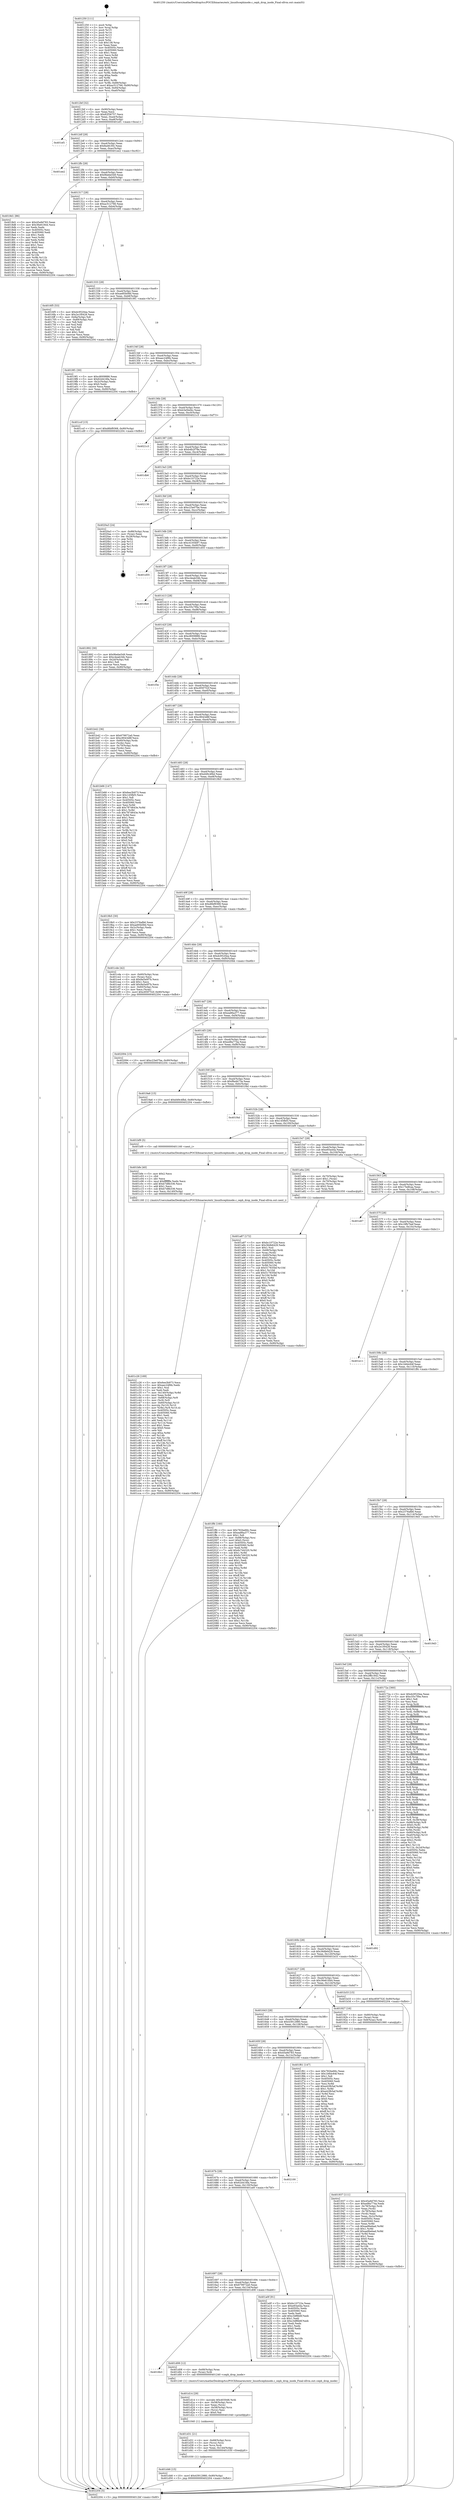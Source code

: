 digraph "0x401250" {
  label = "0x401250 (/mnt/c/Users/mathe/Desktop/tcc/POCII/binaries/extr_linuxfscephinode.c_ceph_drop_inode_Final-ollvm.out::main(0))"
  labelloc = "t"
  node[shape=record]

  Entry [label="",width=0.3,height=0.3,shape=circle,fillcolor=black,style=filled]
  "0x4012bf" [label="{
     0x4012bf [32]\l
     | [instrs]\l
     &nbsp;&nbsp;0x4012bf \<+6\>: mov -0x90(%rbp),%eax\l
     &nbsp;&nbsp;0x4012c5 \<+2\>: mov %eax,%ecx\l
     &nbsp;&nbsp;0x4012c7 \<+6\>: sub $0x82f36757,%ecx\l
     &nbsp;&nbsp;0x4012cd \<+6\>: mov %eax,-0xa4(%rbp)\l
     &nbsp;&nbsp;0x4012d3 \<+6\>: mov %ecx,-0xa8(%rbp)\l
     &nbsp;&nbsp;0x4012d9 \<+6\>: je 0000000000401ef1 \<main+0xca1\>\l
  }"]
  "0x401ef1" [label="{
     0x401ef1\l
  }", style=dashed]
  "0x4012df" [label="{
     0x4012df [28]\l
     | [instrs]\l
     &nbsp;&nbsp;0x4012df \<+5\>: jmp 00000000004012e4 \<main+0x94\>\l
     &nbsp;&nbsp;0x4012e4 \<+6\>: mov -0xa4(%rbp),%eax\l
     &nbsp;&nbsp;0x4012ea \<+5\>: sub $0x8a4fc30c,%eax\l
     &nbsp;&nbsp;0x4012ef \<+6\>: mov %eax,-0xac(%rbp)\l
     &nbsp;&nbsp;0x4012f5 \<+6\>: je 0000000000401ee2 \<main+0xc92\>\l
  }"]
  Exit [label="",width=0.3,height=0.3,shape=circle,fillcolor=black,style=filled,peripheries=2]
  "0x401ee2" [label="{
     0x401ee2\l
  }", style=dashed]
  "0x4012fb" [label="{
     0x4012fb [28]\l
     | [instrs]\l
     &nbsp;&nbsp;0x4012fb \<+5\>: jmp 0000000000401300 \<main+0xb0\>\l
     &nbsp;&nbsp;0x401300 \<+6\>: mov -0xa4(%rbp),%eax\l
     &nbsp;&nbsp;0x401306 \<+5\>: sub $0x9bebe549,%eax\l
     &nbsp;&nbsp;0x40130b \<+6\>: mov %eax,-0xb0(%rbp)\l
     &nbsp;&nbsp;0x401311 \<+6\>: je 00000000004018d1 \<main+0x681\>\l
  }"]
  "0x401d46" [label="{
     0x401d46 [15]\l
     | [instrs]\l
     &nbsp;&nbsp;0x401d46 \<+10\>: movl $0x43912980,-0x90(%rbp)\l
     &nbsp;&nbsp;0x401d50 \<+5\>: jmp 0000000000402204 \<main+0xfb4\>\l
  }"]
  "0x4018d1" [label="{
     0x4018d1 [86]\l
     | [instrs]\l
     &nbsp;&nbsp;0x4018d1 \<+5\>: mov $0x45a9d783,%eax\l
     &nbsp;&nbsp;0x4018d6 \<+5\>: mov $0x36e61844,%ecx\l
     &nbsp;&nbsp;0x4018db \<+2\>: xor %edx,%edx\l
     &nbsp;&nbsp;0x4018dd \<+7\>: mov 0x40505c,%esi\l
     &nbsp;&nbsp;0x4018e4 \<+7\>: mov 0x405060,%edi\l
     &nbsp;&nbsp;0x4018eb \<+3\>: sub $0x1,%edx\l
     &nbsp;&nbsp;0x4018ee \<+3\>: mov %esi,%r8d\l
     &nbsp;&nbsp;0x4018f1 \<+3\>: add %edx,%r8d\l
     &nbsp;&nbsp;0x4018f4 \<+4\>: imul %r8d,%esi\l
     &nbsp;&nbsp;0x4018f8 \<+3\>: and $0x1,%esi\l
     &nbsp;&nbsp;0x4018fb \<+3\>: cmp $0x0,%esi\l
     &nbsp;&nbsp;0x4018fe \<+4\>: sete %r9b\l
     &nbsp;&nbsp;0x401902 \<+3\>: cmp $0xa,%edi\l
     &nbsp;&nbsp;0x401905 \<+4\>: setl %r10b\l
     &nbsp;&nbsp;0x401909 \<+3\>: mov %r9b,%r11b\l
     &nbsp;&nbsp;0x40190c \<+3\>: and %r10b,%r11b\l
     &nbsp;&nbsp;0x40190f \<+3\>: xor %r10b,%r9b\l
     &nbsp;&nbsp;0x401912 \<+3\>: or %r9b,%r11b\l
     &nbsp;&nbsp;0x401915 \<+4\>: test $0x1,%r11b\l
     &nbsp;&nbsp;0x401919 \<+3\>: cmovne %ecx,%eax\l
     &nbsp;&nbsp;0x40191c \<+6\>: mov %eax,-0x90(%rbp)\l
     &nbsp;&nbsp;0x401922 \<+5\>: jmp 0000000000402204 \<main+0xfb4\>\l
  }"]
  "0x401317" [label="{
     0x401317 [28]\l
     | [instrs]\l
     &nbsp;&nbsp;0x401317 \<+5\>: jmp 000000000040131c \<main+0xcc\>\l
     &nbsp;&nbsp;0x40131c \<+6\>: mov -0xa4(%rbp),%eax\l
     &nbsp;&nbsp;0x401322 \<+5\>: sub $0xac512766,%eax\l
     &nbsp;&nbsp;0x401327 \<+6\>: mov %eax,-0xb4(%rbp)\l
     &nbsp;&nbsp;0x40132d \<+6\>: je 00000000004016f5 \<main+0x4a5\>\l
  }"]
  "0x401d31" [label="{
     0x401d31 [21]\l
     | [instrs]\l
     &nbsp;&nbsp;0x401d31 \<+4\>: mov -0x68(%rbp),%rcx\l
     &nbsp;&nbsp;0x401d35 \<+3\>: mov (%rcx),%rcx\l
     &nbsp;&nbsp;0x401d38 \<+3\>: mov %rcx,%rdi\l
     &nbsp;&nbsp;0x401d3b \<+6\>: mov %eax,-0x144(%rbp)\l
     &nbsp;&nbsp;0x401d41 \<+5\>: call 0000000000401030 \<free@plt\>\l
     | [calls]\l
     &nbsp;&nbsp;0x401030 \{1\} (unknown)\l
  }"]
  "0x4016f5" [label="{
     0x4016f5 [53]\l
     | [instrs]\l
     &nbsp;&nbsp;0x4016f5 \<+5\>: mov $0xdc9520ea,%eax\l
     &nbsp;&nbsp;0x4016fa \<+5\>: mov $0x2e1f0428,%ecx\l
     &nbsp;&nbsp;0x4016ff \<+6\>: mov -0x8a(%rbp),%dl\l
     &nbsp;&nbsp;0x401705 \<+7\>: mov -0x89(%rbp),%sil\l
     &nbsp;&nbsp;0x40170c \<+3\>: mov %dl,%dil\l
     &nbsp;&nbsp;0x40170f \<+3\>: and %sil,%dil\l
     &nbsp;&nbsp;0x401712 \<+3\>: xor %sil,%dl\l
     &nbsp;&nbsp;0x401715 \<+3\>: or %dl,%dil\l
     &nbsp;&nbsp;0x401718 \<+4\>: test $0x1,%dil\l
     &nbsp;&nbsp;0x40171c \<+3\>: cmovne %ecx,%eax\l
     &nbsp;&nbsp;0x40171f \<+6\>: mov %eax,-0x90(%rbp)\l
     &nbsp;&nbsp;0x401725 \<+5\>: jmp 0000000000402204 \<main+0xfb4\>\l
  }"]
  "0x401333" [label="{
     0x401333 [28]\l
     | [instrs]\l
     &nbsp;&nbsp;0x401333 \<+5\>: jmp 0000000000401338 \<main+0xe8\>\l
     &nbsp;&nbsp;0x401338 \<+6\>: mov -0xa4(%rbp),%eax\l
     &nbsp;&nbsp;0x40133e \<+5\>: sub $0xae85b08d,%eax\l
     &nbsp;&nbsp;0x401343 \<+6\>: mov %eax,-0xb8(%rbp)\l
     &nbsp;&nbsp;0x401349 \<+6\>: je 00000000004019f1 \<main+0x7a1\>\l
  }"]
  "0x402204" [label="{
     0x402204 [5]\l
     | [instrs]\l
     &nbsp;&nbsp;0x402204 \<+5\>: jmp 00000000004012bf \<main+0x6f\>\l
  }"]
  "0x401250" [label="{
     0x401250 [111]\l
     | [instrs]\l
     &nbsp;&nbsp;0x401250 \<+1\>: push %rbp\l
     &nbsp;&nbsp;0x401251 \<+3\>: mov %rsp,%rbp\l
     &nbsp;&nbsp;0x401254 \<+2\>: push %r15\l
     &nbsp;&nbsp;0x401256 \<+2\>: push %r14\l
     &nbsp;&nbsp;0x401258 \<+2\>: push %r13\l
     &nbsp;&nbsp;0x40125a \<+2\>: push %r12\l
     &nbsp;&nbsp;0x40125c \<+1\>: push %rbx\l
     &nbsp;&nbsp;0x40125d \<+7\>: sub $0x138,%rsp\l
     &nbsp;&nbsp;0x401264 \<+2\>: xor %eax,%eax\l
     &nbsp;&nbsp;0x401266 \<+7\>: mov 0x40505c,%ecx\l
     &nbsp;&nbsp;0x40126d \<+7\>: mov 0x405060,%edx\l
     &nbsp;&nbsp;0x401274 \<+3\>: sub $0x1,%eax\l
     &nbsp;&nbsp;0x401277 \<+3\>: mov %ecx,%r8d\l
     &nbsp;&nbsp;0x40127a \<+3\>: add %eax,%r8d\l
     &nbsp;&nbsp;0x40127d \<+4\>: imul %r8d,%ecx\l
     &nbsp;&nbsp;0x401281 \<+3\>: and $0x1,%ecx\l
     &nbsp;&nbsp;0x401284 \<+3\>: cmp $0x0,%ecx\l
     &nbsp;&nbsp;0x401287 \<+4\>: sete %r9b\l
     &nbsp;&nbsp;0x40128b \<+4\>: and $0x1,%r9b\l
     &nbsp;&nbsp;0x40128f \<+7\>: mov %r9b,-0x8a(%rbp)\l
     &nbsp;&nbsp;0x401296 \<+3\>: cmp $0xa,%edx\l
     &nbsp;&nbsp;0x401299 \<+4\>: setl %r9b\l
     &nbsp;&nbsp;0x40129d \<+4\>: and $0x1,%r9b\l
     &nbsp;&nbsp;0x4012a1 \<+7\>: mov %r9b,-0x89(%rbp)\l
     &nbsp;&nbsp;0x4012a8 \<+10\>: movl $0xac512766,-0x90(%rbp)\l
     &nbsp;&nbsp;0x4012b2 \<+6\>: mov %edi,-0x94(%rbp)\l
     &nbsp;&nbsp;0x4012b8 \<+7\>: mov %rsi,-0xa0(%rbp)\l
  }"]
  "0x401d14" [label="{
     0x401d14 [29]\l
     | [instrs]\l
     &nbsp;&nbsp;0x401d14 \<+10\>: movabs $0x4030d6,%rdi\l
     &nbsp;&nbsp;0x401d1e \<+4\>: mov -0x58(%rbp),%rcx\l
     &nbsp;&nbsp;0x401d22 \<+2\>: mov %eax,(%rcx)\l
     &nbsp;&nbsp;0x401d24 \<+4\>: mov -0x58(%rbp),%rcx\l
     &nbsp;&nbsp;0x401d28 \<+2\>: mov (%rcx),%esi\l
     &nbsp;&nbsp;0x401d2a \<+2\>: mov $0x0,%al\l
     &nbsp;&nbsp;0x401d2c \<+5\>: call 0000000000401040 \<printf@plt\>\l
     | [calls]\l
     &nbsp;&nbsp;0x401040 \{1\} (unknown)\l
  }"]
  "0x4019f1" [label="{
     0x4019f1 [30]\l
     | [instrs]\l
     &nbsp;&nbsp;0x4019f1 \<+5\>: mov $0xc8009886,%eax\l
     &nbsp;&nbsp;0x4019f6 \<+5\>: mov $0x62d416fa,%ecx\l
     &nbsp;&nbsp;0x4019fb \<+3\>: mov -0x2c(%rbp),%edx\l
     &nbsp;&nbsp;0x4019fe \<+3\>: cmp $0x0,%edx\l
     &nbsp;&nbsp;0x401a01 \<+3\>: cmove %ecx,%eax\l
     &nbsp;&nbsp;0x401a04 \<+6\>: mov %eax,-0x90(%rbp)\l
     &nbsp;&nbsp;0x401a0a \<+5\>: jmp 0000000000402204 \<main+0xfb4\>\l
  }"]
  "0x40134f" [label="{
     0x40134f [28]\l
     | [instrs]\l
     &nbsp;&nbsp;0x40134f \<+5\>: jmp 0000000000401354 \<main+0x104\>\l
     &nbsp;&nbsp;0x401354 \<+6\>: mov -0xa4(%rbp),%eax\l
     &nbsp;&nbsp;0x40135a \<+5\>: sub $0xaec24f6b,%eax\l
     &nbsp;&nbsp;0x40135f \<+6\>: mov %eax,-0xbc(%rbp)\l
     &nbsp;&nbsp;0x401365 \<+6\>: je 0000000000401ccf \<main+0xa7f\>\l
  }"]
  "0x4016b3" [label="{
     0x4016b3\l
  }", style=dashed]
  "0x401ccf" [label="{
     0x401ccf [15]\l
     | [instrs]\l
     &nbsp;&nbsp;0x401ccf \<+10\>: movl $0xd6bf9368,-0x90(%rbp)\l
     &nbsp;&nbsp;0x401cd9 \<+5\>: jmp 0000000000402204 \<main+0xfb4\>\l
  }"]
  "0x40136b" [label="{
     0x40136b [28]\l
     | [instrs]\l
     &nbsp;&nbsp;0x40136b \<+5\>: jmp 0000000000401370 \<main+0x120\>\l
     &nbsp;&nbsp;0x401370 \<+6\>: mov -0xa4(%rbp),%eax\l
     &nbsp;&nbsp;0x401376 \<+5\>: sub $0xb3a5bd4c,%eax\l
     &nbsp;&nbsp;0x40137b \<+6\>: mov %eax,-0xc0(%rbp)\l
     &nbsp;&nbsp;0x401381 \<+6\>: je 00000000004021c3 \<main+0xf73\>\l
  }"]
  "0x401d08" [label="{
     0x401d08 [12]\l
     | [instrs]\l
     &nbsp;&nbsp;0x401d08 \<+4\>: mov -0x68(%rbp),%rax\l
     &nbsp;&nbsp;0x401d0c \<+3\>: mov (%rax),%rdi\l
     &nbsp;&nbsp;0x401d0f \<+5\>: call 0000000000401240 \<ceph_drop_inode\>\l
     | [calls]\l
     &nbsp;&nbsp;0x401240 \{1\} (/mnt/c/Users/mathe/Desktop/tcc/POCII/binaries/extr_linuxfscephinode.c_ceph_drop_inode_Final-ollvm.out::ceph_drop_inode)\l
  }"]
  "0x4021c3" [label="{
     0x4021c3\l
  }", style=dashed]
  "0x401387" [label="{
     0x401387 [28]\l
     | [instrs]\l
     &nbsp;&nbsp;0x401387 \<+5\>: jmp 000000000040138c \<main+0x13c\>\l
     &nbsp;&nbsp;0x40138c \<+6\>: mov -0xa4(%rbp),%eax\l
     &nbsp;&nbsp;0x401392 \<+5\>: sub $0xb4b2f78e,%eax\l
     &nbsp;&nbsp;0x401397 \<+6\>: mov %eax,-0xc4(%rbp)\l
     &nbsp;&nbsp;0x40139d \<+6\>: je 0000000000401db6 \<main+0xb66\>\l
  }"]
  "0x401c26" [label="{
     0x401c26 [169]\l
     | [instrs]\l
     &nbsp;&nbsp;0x401c26 \<+5\>: mov $0x6ee3b973,%ecx\l
     &nbsp;&nbsp;0x401c2b \<+5\>: mov $0xaec24f6b,%edx\l
     &nbsp;&nbsp;0x401c30 \<+3\>: mov $0x1,%sil\l
     &nbsp;&nbsp;0x401c33 \<+2\>: xor %edi,%edi\l
     &nbsp;&nbsp;0x401c35 \<+7\>: mov -0x140(%rbp),%r8d\l
     &nbsp;&nbsp;0x401c3c \<+4\>: imul %eax,%r8d\l
     &nbsp;&nbsp;0x401c40 \<+4\>: mov -0x68(%rbp),%r9\l
     &nbsp;&nbsp;0x401c44 \<+3\>: mov (%r9),%r9\l
     &nbsp;&nbsp;0x401c47 \<+4\>: mov -0x60(%rbp),%r10\l
     &nbsp;&nbsp;0x401c4b \<+3\>: movslq (%r10),%r10\l
     &nbsp;&nbsp;0x401c4e \<+4\>: mov %r8d,(%r9,%r10,4)\l
     &nbsp;&nbsp;0x401c52 \<+7\>: mov 0x40505c,%eax\l
     &nbsp;&nbsp;0x401c59 \<+8\>: mov 0x405060,%r8d\l
     &nbsp;&nbsp;0x401c61 \<+3\>: sub $0x1,%edi\l
     &nbsp;&nbsp;0x401c64 \<+3\>: mov %eax,%r11d\l
     &nbsp;&nbsp;0x401c67 \<+3\>: add %edi,%r11d\l
     &nbsp;&nbsp;0x401c6a \<+4\>: imul %r11d,%eax\l
     &nbsp;&nbsp;0x401c6e \<+3\>: and $0x1,%eax\l
     &nbsp;&nbsp;0x401c71 \<+3\>: cmp $0x0,%eax\l
     &nbsp;&nbsp;0x401c74 \<+3\>: sete %bl\l
     &nbsp;&nbsp;0x401c77 \<+4\>: cmp $0xa,%r8d\l
     &nbsp;&nbsp;0x401c7b \<+4\>: setl %r14b\l
     &nbsp;&nbsp;0x401c7f \<+3\>: mov %bl,%r15b\l
     &nbsp;&nbsp;0x401c82 \<+4\>: xor $0xff,%r15b\l
     &nbsp;&nbsp;0x401c86 \<+3\>: mov %r14b,%r12b\l
     &nbsp;&nbsp;0x401c89 \<+4\>: xor $0xff,%r12b\l
     &nbsp;&nbsp;0x401c8d \<+4\>: xor $0x1,%sil\l
     &nbsp;&nbsp;0x401c91 \<+3\>: mov %r15b,%r13b\l
     &nbsp;&nbsp;0x401c94 \<+4\>: and $0xff,%r13b\l
     &nbsp;&nbsp;0x401c98 \<+3\>: and %sil,%bl\l
     &nbsp;&nbsp;0x401c9b \<+3\>: mov %r12b,%al\l
     &nbsp;&nbsp;0x401c9e \<+2\>: and $0xff,%al\l
     &nbsp;&nbsp;0x401ca0 \<+3\>: and %sil,%r14b\l
     &nbsp;&nbsp;0x401ca3 \<+3\>: or %bl,%r13b\l
     &nbsp;&nbsp;0x401ca6 \<+3\>: or %r14b,%al\l
     &nbsp;&nbsp;0x401ca9 \<+3\>: xor %al,%r13b\l
     &nbsp;&nbsp;0x401cac \<+3\>: or %r12b,%r15b\l
     &nbsp;&nbsp;0x401caf \<+4\>: xor $0xff,%r15b\l
     &nbsp;&nbsp;0x401cb3 \<+4\>: or $0x1,%sil\l
     &nbsp;&nbsp;0x401cb7 \<+3\>: and %sil,%r15b\l
     &nbsp;&nbsp;0x401cba \<+3\>: or %r15b,%r13b\l
     &nbsp;&nbsp;0x401cbd \<+4\>: test $0x1,%r13b\l
     &nbsp;&nbsp;0x401cc1 \<+3\>: cmovne %edx,%ecx\l
     &nbsp;&nbsp;0x401cc4 \<+6\>: mov %ecx,-0x90(%rbp)\l
     &nbsp;&nbsp;0x401cca \<+5\>: jmp 0000000000402204 \<main+0xfb4\>\l
  }"]
  "0x401db6" [label="{
     0x401db6\l
  }", style=dashed]
  "0x4013a3" [label="{
     0x4013a3 [28]\l
     | [instrs]\l
     &nbsp;&nbsp;0x4013a3 \<+5\>: jmp 00000000004013a8 \<main+0x158\>\l
     &nbsp;&nbsp;0x4013a8 \<+6\>: mov -0xa4(%rbp),%eax\l
     &nbsp;&nbsp;0x4013ae \<+5\>: sub $0xbc10722e,%eax\l
     &nbsp;&nbsp;0x4013b3 \<+6\>: mov %eax,-0xc8(%rbp)\l
     &nbsp;&nbsp;0x4013b9 \<+6\>: je 0000000000402130 \<main+0xee0\>\l
  }"]
  "0x401bfe" [label="{
     0x401bfe [40]\l
     | [instrs]\l
     &nbsp;&nbsp;0x401bfe \<+5\>: mov $0x2,%ecx\l
     &nbsp;&nbsp;0x401c03 \<+1\>: cltd\l
     &nbsp;&nbsp;0x401c04 \<+2\>: idiv %ecx\l
     &nbsp;&nbsp;0x401c06 \<+6\>: imul $0xfffffffe,%edx,%ecx\l
     &nbsp;&nbsp;0x401c0c \<+6\>: add $0xb7d8b336,%ecx\l
     &nbsp;&nbsp;0x401c12 \<+3\>: add $0x1,%ecx\l
     &nbsp;&nbsp;0x401c15 \<+6\>: sub $0xb7d8b336,%ecx\l
     &nbsp;&nbsp;0x401c1b \<+6\>: mov %ecx,-0x140(%rbp)\l
     &nbsp;&nbsp;0x401c21 \<+5\>: call 0000000000401160 \<next_i\>\l
     | [calls]\l
     &nbsp;&nbsp;0x401160 \{1\} (/mnt/c/Users/mathe/Desktop/tcc/POCII/binaries/extr_linuxfscephinode.c_ceph_drop_inode_Final-ollvm.out::next_i)\l
  }"]
  "0x402130" [label="{
     0x402130\l
  }", style=dashed]
  "0x4013bf" [label="{
     0x4013bf [28]\l
     | [instrs]\l
     &nbsp;&nbsp;0x4013bf \<+5\>: jmp 00000000004013c4 \<main+0x174\>\l
     &nbsp;&nbsp;0x4013c4 \<+6\>: mov -0xa4(%rbp),%eax\l
     &nbsp;&nbsp;0x4013ca \<+5\>: sub $0xc23e07be,%eax\l
     &nbsp;&nbsp;0x4013cf \<+6\>: mov %eax,-0xcc(%rbp)\l
     &nbsp;&nbsp;0x4013d5 \<+6\>: je 00000000004020a3 \<main+0xe53\>\l
  }"]
  "0x401a87" [label="{
     0x401a87 [172]\l
     | [instrs]\l
     &nbsp;&nbsp;0x401a87 \<+5\>: mov $0xbc10722e,%ecx\l
     &nbsp;&nbsp;0x401a8c \<+5\>: mov $0x36db6429,%edx\l
     &nbsp;&nbsp;0x401a91 \<+3\>: mov $0x1,%sil\l
     &nbsp;&nbsp;0x401a94 \<+4\>: mov -0x68(%rbp),%rdi\l
     &nbsp;&nbsp;0x401a98 \<+3\>: mov %rax,(%rdi)\l
     &nbsp;&nbsp;0x401a9b \<+4\>: mov -0x60(%rbp),%rax\l
     &nbsp;&nbsp;0x401a9f \<+6\>: movl $0x0,(%rax)\l
     &nbsp;&nbsp;0x401aa5 \<+8\>: mov 0x40505c,%r8d\l
     &nbsp;&nbsp;0x401aad \<+8\>: mov 0x405060,%r9d\l
     &nbsp;&nbsp;0x401ab5 \<+3\>: mov %r8d,%r10d\l
     &nbsp;&nbsp;0x401ab8 \<+7\>: sub $0x517835bf,%r10d\l
     &nbsp;&nbsp;0x401abf \<+4\>: sub $0x1,%r10d\l
     &nbsp;&nbsp;0x401ac3 \<+7\>: add $0x517835bf,%r10d\l
     &nbsp;&nbsp;0x401aca \<+4\>: imul %r10d,%r8d\l
     &nbsp;&nbsp;0x401ace \<+4\>: and $0x1,%r8d\l
     &nbsp;&nbsp;0x401ad2 \<+4\>: cmp $0x0,%r8d\l
     &nbsp;&nbsp;0x401ad6 \<+4\>: sete %r11b\l
     &nbsp;&nbsp;0x401ada \<+4\>: cmp $0xa,%r9d\l
     &nbsp;&nbsp;0x401ade \<+3\>: setl %bl\l
     &nbsp;&nbsp;0x401ae1 \<+3\>: mov %r11b,%r14b\l
     &nbsp;&nbsp;0x401ae4 \<+4\>: xor $0xff,%r14b\l
     &nbsp;&nbsp;0x401ae8 \<+3\>: mov %bl,%r15b\l
     &nbsp;&nbsp;0x401aeb \<+4\>: xor $0xff,%r15b\l
     &nbsp;&nbsp;0x401aef \<+4\>: xor $0x0,%sil\l
     &nbsp;&nbsp;0x401af3 \<+3\>: mov %r14b,%r12b\l
     &nbsp;&nbsp;0x401af6 \<+4\>: and $0x0,%r12b\l
     &nbsp;&nbsp;0x401afa \<+3\>: and %sil,%r11b\l
     &nbsp;&nbsp;0x401afd \<+3\>: mov %r15b,%r13b\l
     &nbsp;&nbsp;0x401b00 \<+4\>: and $0x0,%r13b\l
     &nbsp;&nbsp;0x401b04 \<+3\>: and %sil,%bl\l
     &nbsp;&nbsp;0x401b07 \<+3\>: or %r11b,%r12b\l
     &nbsp;&nbsp;0x401b0a \<+3\>: or %bl,%r13b\l
     &nbsp;&nbsp;0x401b0d \<+3\>: xor %r13b,%r12b\l
     &nbsp;&nbsp;0x401b10 \<+3\>: or %r15b,%r14b\l
     &nbsp;&nbsp;0x401b13 \<+4\>: xor $0xff,%r14b\l
     &nbsp;&nbsp;0x401b17 \<+4\>: or $0x0,%sil\l
     &nbsp;&nbsp;0x401b1b \<+3\>: and %sil,%r14b\l
     &nbsp;&nbsp;0x401b1e \<+3\>: or %r14b,%r12b\l
     &nbsp;&nbsp;0x401b21 \<+4\>: test $0x1,%r12b\l
     &nbsp;&nbsp;0x401b25 \<+3\>: cmovne %edx,%ecx\l
     &nbsp;&nbsp;0x401b28 \<+6\>: mov %ecx,-0x90(%rbp)\l
     &nbsp;&nbsp;0x401b2e \<+5\>: jmp 0000000000402204 \<main+0xfb4\>\l
  }"]
  "0x4020a3" [label="{
     0x4020a3 [24]\l
     | [instrs]\l
     &nbsp;&nbsp;0x4020a3 \<+7\>: mov -0x88(%rbp),%rax\l
     &nbsp;&nbsp;0x4020aa \<+2\>: mov (%rax),%eax\l
     &nbsp;&nbsp;0x4020ac \<+4\>: lea -0x28(%rbp),%rsp\l
     &nbsp;&nbsp;0x4020b0 \<+1\>: pop %rbx\l
     &nbsp;&nbsp;0x4020b1 \<+2\>: pop %r12\l
     &nbsp;&nbsp;0x4020b3 \<+2\>: pop %r13\l
     &nbsp;&nbsp;0x4020b5 \<+2\>: pop %r14\l
     &nbsp;&nbsp;0x4020b7 \<+2\>: pop %r15\l
     &nbsp;&nbsp;0x4020b9 \<+1\>: pop %rbp\l
     &nbsp;&nbsp;0x4020ba \<+1\>: ret\l
  }"]
  "0x4013db" [label="{
     0x4013db [28]\l
     | [instrs]\l
     &nbsp;&nbsp;0x4013db \<+5\>: jmp 00000000004013e0 \<main+0x190\>\l
     &nbsp;&nbsp;0x4013e0 \<+6\>: mov -0xa4(%rbp),%eax\l
     &nbsp;&nbsp;0x4013e6 \<+5\>: sub $0xc4193b97,%eax\l
     &nbsp;&nbsp;0x4013eb \<+6\>: mov %eax,-0xd0(%rbp)\l
     &nbsp;&nbsp;0x4013f1 \<+6\>: je 0000000000401d55 \<main+0xb05\>\l
  }"]
  "0x401697" [label="{
     0x401697 [28]\l
     | [instrs]\l
     &nbsp;&nbsp;0x401697 \<+5\>: jmp 000000000040169c \<main+0x44c\>\l
     &nbsp;&nbsp;0x40169c \<+6\>: mov -0xa4(%rbp),%eax\l
     &nbsp;&nbsp;0x4016a2 \<+5\>: sub $0x679972a0,%eax\l
     &nbsp;&nbsp;0x4016a7 \<+6\>: mov %eax,-0x134(%rbp)\l
     &nbsp;&nbsp;0x4016ad \<+6\>: je 0000000000401d08 \<main+0xab8\>\l
  }"]
  "0x401d55" [label="{
     0x401d55\l
  }", style=dashed]
  "0x4013f7" [label="{
     0x4013f7 [28]\l
     | [instrs]\l
     &nbsp;&nbsp;0x4013f7 \<+5\>: jmp 00000000004013fc \<main+0x1ac\>\l
     &nbsp;&nbsp;0x4013fc \<+6\>: mov -0xa4(%rbp),%eax\l
     &nbsp;&nbsp;0x401402 \<+5\>: sub $0xc4eab34b,%eax\l
     &nbsp;&nbsp;0x401407 \<+6\>: mov %eax,-0xd4(%rbp)\l
     &nbsp;&nbsp;0x40140d \<+6\>: je 00000000004018b0 \<main+0x660\>\l
  }"]
  "0x401a0f" [label="{
     0x401a0f [91]\l
     | [instrs]\l
     &nbsp;&nbsp;0x401a0f \<+5\>: mov $0xbc10722e,%eax\l
     &nbsp;&nbsp;0x401a14 \<+5\>: mov $0xe93a44a,%ecx\l
     &nbsp;&nbsp;0x401a19 \<+7\>: mov 0x40505c,%edx\l
     &nbsp;&nbsp;0x401a20 \<+7\>: mov 0x405060,%esi\l
     &nbsp;&nbsp;0x401a27 \<+2\>: mov %edx,%edi\l
     &nbsp;&nbsp;0x401a29 \<+6\>: add $0xc3df6b6f,%edi\l
     &nbsp;&nbsp;0x401a2f \<+3\>: sub $0x1,%edi\l
     &nbsp;&nbsp;0x401a32 \<+6\>: sub $0xc3df6b6f,%edi\l
     &nbsp;&nbsp;0x401a38 \<+3\>: imul %edi,%edx\l
     &nbsp;&nbsp;0x401a3b \<+3\>: and $0x1,%edx\l
     &nbsp;&nbsp;0x401a3e \<+3\>: cmp $0x0,%edx\l
     &nbsp;&nbsp;0x401a41 \<+4\>: sete %r8b\l
     &nbsp;&nbsp;0x401a45 \<+3\>: cmp $0xa,%esi\l
     &nbsp;&nbsp;0x401a48 \<+4\>: setl %r9b\l
     &nbsp;&nbsp;0x401a4c \<+3\>: mov %r8b,%r10b\l
     &nbsp;&nbsp;0x401a4f \<+3\>: and %r9b,%r10b\l
     &nbsp;&nbsp;0x401a52 \<+3\>: xor %r9b,%r8b\l
     &nbsp;&nbsp;0x401a55 \<+3\>: or %r8b,%r10b\l
     &nbsp;&nbsp;0x401a58 \<+4\>: test $0x1,%r10b\l
     &nbsp;&nbsp;0x401a5c \<+3\>: cmovne %ecx,%eax\l
     &nbsp;&nbsp;0x401a5f \<+6\>: mov %eax,-0x90(%rbp)\l
     &nbsp;&nbsp;0x401a65 \<+5\>: jmp 0000000000402204 \<main+0xfb4\>\l
  }"]
  "0x4018b0" [label="{
     0x4018b0\l
  }", style=dashed]
  "0x401413" [label="{
     0x401413 [28]\l
     | [instrs]\l
     &nbsp;&nbsp;0x401413 \<+5\>: jmp 0000000000401418 \<main+0x1c8\>\l
     &nbsp;&nbsp;0x401418 \<+6\>: mov -0xa4(%rbp),%eax\l
     &nbsp;&nbsp;0x40141e \<+5\>: sub $0xc55c7f0e,%eax\l
     &nbsp;&nbsp;0x401423 \<+6\>: mov %eax,-0xd8(%rbp)\l
     &nbsp;&nbsp;0x401429 \<+6\>: je 0000000000401892 \<main+0x642\>\l
  }"]
  "0x40167b" [label="{
     0x40167b [28]\l
     | [instrs]\l
     &nbsp;&nbsp;0x40167b \<+5\>: jmp 0000000000401680 \<main+0x430\>\l
     &nbsp;&nbsp;0x401680 \<+6\>: mov -0xa4(%rbp),%eax\l
     &nbsp;&nbsp;0x401686 \<+5\>: sub $0x62d416fa,%eax\l
     &nbsp;&nbsp;0x40168b \<+6\>: mov %eax,-0x130(%rbp)\l
     &nbsp;&nbsp;0x401691 \<+6\>: je 0000000000401a0f \<main+0x7bf\>\l
  }"]
  "0x401892" [label="{
     0x401892 [30]\l
     | [instrs]\l
     &nbsp;&nbsp;0x401892 \<+5\>: mov $0x9bebe549,%eax\l
     &nbsp;&nbsp;0x401897 \<+5\>: mov $0xc4eab34b,%ecx\l
     &nbsp;&nbsp;0x40189c \<+3\>: mov -0x2d(%rbp),%dl\l
     &nbsp;&nbsp;0x40189f \<+3\>: test $0x1,%dl\l
     &nbsp;&nbsp;0x4018a2 \<+3\>: cmovne %ecx,%eax\l
     &nbsp;&nbsp;0x4018a5 \<+6\>: mov %eax,-0x90(%rbp)\l
     &nbsp;&nbsp;0x4018ab \<+5\>: jmp 0000000000402204 \<main+0xfb4\>\l
  }"]
  "0x40142f" [label="{
     0x40142f [28]\l
     | [instrs]\l
     &nbsp;&nbsp;0x40142f \<+5\>: jmp 0000000000401434 \<main+0x1e4\>\l
     &nbsp;&nbsp;0x401434 \<+6\>: mov -0xa4(%rbp),%eax\l
     &nbsp;&nbsp;0x40143a \<+5\>: sub $0xc8009886,%eax\l
     &nbsp;&nbsp;0x40143f \<+6\>: mov %eax,-0xdc(%rbp)\l
     &nbsp;&nbsp;0x401445 \<+6\>: je 0000000000401f3e \<main+0xcee\>\l
  }"]
  "0x402100" [label="{
     0x402100\l
  }", style=dashed]
  "0x401f3e" [label="{
     0x401f3e\l
  }", style=dashed]
  "0x40144b" [label="{
     0x40144b [28]\l
     | [instrs]\l
     &nbsp;&nbsp;0x40144b \<+5\>: jmp 0000000000401450 \<main+0x200\>\l
     &nbsp;&nbsp;0x401450 \<+6\>: mov -0xa4(%rbp),%eax\l
     &nbsp;&nbsp;0x401456 \<+5\>: sub $0xc859752f,%eax\l
     &nbsp;&nbsp;0x40145b \<+6\>: mov %eax,-0xe0(%rbp)\l
     &nbsp;&nbsp;0x401461 \<+6\>: je 0000000000401b42 \<main+0x8f2\>\l
  }"]
  "0x40165f" [label="{
     0x40165f [28]\l
     | [instrs]\l
     &nbsp;&nbsp;0x40165f \<+5\>: jmp 0000000000401664 \<main+0x414\>\l
     &nbsp;&nbsp;0x401664 \<+6\>: mov -0xa4(%rbp),%eax\l
     &nbsp;&nbsp;0x40166a \<+5\>: sub $0x45a9d783,%eax\l
     &nbsp;&nbsp;0x40166f \<+6\>: mov %eax,-0x12c(%rbp)\l
     &nbsp;&nbsp;0x401675 \<+6\>: je 0000000000402100 \<main+0xeb0\>\l
  }"]
  "0x401b42" [label="{
     0x401b42 [36]\l
     | [instrs]\l
     &nbsp;&nbsp;0x401b42 \<+5\>: mov $0x679972a0,%eax\l
     &nbsp;&nbsp;0x401b47 \<+5\>: mov $0xc9043d8f,%ecx\l
     &nbsp;&nbsp;0x401b4c \<+4\>: mov -0x60(%rbp),%rdx\l
     &nbsp;&nbsp;0x401b50 \<+2\>: mov (%rdx),%esi\l
     &nbsp;&nbsp;0x401b52 \<+4\>: mov -0x70(%rbp),%rdx\l
     &nbsp;&nbsp;0x401b56 \<+2\>: cmp (%rdx),%esi\l
     &nbsp;&nbsp;0x401b58 \<+3\>: cmovl %ecx,%eax\l
     &nbsp;&nbsp;0x401b5b \<+6\>: mov %eax,-0x90(%rbp)\l
     &nbsp;&nbsp;0x401b61 \<+5\>: jmp 0000000000402204 \<main+0xfb4\>\l
  }"]
  "0x401467" [label="{
     0x401467 [28]\l
     | [instrs]\l
     &nbsp;&nbsp;0x401467 \<+5\>: jmp 000000000040146c \<main+0x21c\>\l
     &nbsp;&nbsp;0x40146c \<+6\>: mov -0xa4(%rbp),%eax\l
     &nbsp;&nbsp;0x401472 \<+5\>: sub $0xc9043d8f,%eax\l
     &nbsp;&nbsp;0x401477 \<+6\>: mov %eax,-0xe4(%rbp)\l
     &nbsp;&nbsp;0x40147d \<+6\>: je 0000000000401b66 \<main+0x916\>\l
  }"]
  "0x401f61" [label="{
     0x401f61 [147]\l
     | [instrs]\l
     &nbsp;&nbsp;0x401f61 \<+5\>: mov $0x782be66c,%eax\l
     &nbsp;&nbsp;0x401f66 \<+5\>: mov $0x1b6dc64f,%ecx\l
     &nbsp;&nbsp;0x401f6b \<+2\>: mov $0x1,%dl\l
     &nbsp;&nbsp;0x401f6d \<+7\>: mov 0x40505c,%esi\l
     &nbsp;&nbsp;0x401f74 \<+7\>: mov 0x405060,%edi\l
     &nbsp;&nbsp;0x401f7b \<+3\>: mov %esi,%r8d\l
     &nbsp;&nbsp;0x401f7e \<+7\>: add $0xe42fb5af,%r8d\l
     &nbsp;&nbsp;0x401f85 \<+4\>: sub $0x1,%r8d\l
     &nbsp;&nbsp;0x401f89 \<+7\>: sub $0xe42fb5af,%r8d\l
     &nbsp;&nbsp;0x401f90 \<+4\>: imul %r8d,%esi\l
     &nbsp;&nbsp;0x401f94 \<+3\>: and $0x1,%esi\l
     &nbsp;&nbsp;0x401f97 \<+3\>: cmp $0x0,%esi\l
     &nbsp;&nbsp;0x401f9a \<+4\>: sete %r9b\l
     &nbsp;&nbsp;0x401f9e \<+3\>: cmp $0xa,%edi\l
     &nbsp;&nbsp;0x401fa1 \<+4\>: setl %r10b\l
     &nbsp;&nbsp;0x401fa5 \<+3\>: mov %r9b,%r11b\l
     &nbsp;&nbsp;0x401fa8 \<+4\>: xor $0xff,%r11b\l
     &nbsp;&nbsp;0x401fac \<+3\>: mov %r10b,%bl\l
     &nbsp;&nbsp;0x401faf \<+3\>: xor $0xff,%bl\l
     &nbsp;&nbsp;0x401fb2 \<+3\>: xor $0x1,%dl\l
     &nbsp;&nbsp;0x401fb5 \<+3\>: mov %r11b,%r14b\l
     &nbsp;&nbsp;0x401fb8 \<+4\>: and $0xff,%r14b\l
     &nbsp;&nbsp;0x401fbc \<+3\>: and %dl,%r9b\l
     &nbsp;&nbsp;0x401fbf \<+3\>: mov %bl,%r15b\l
     &nbsp;&nbsp;0x401fc2 \<+4\>: and $0xff,%r15b\l
     &nbsp;&nbsp;0x401fc6 \<+3\>: and %dl,%r10b\l
     &nbsp;&nbsp;0x401fc9 \<+3\>: or %r9b,%r14b\l
     &nbsp;&nbsp;0x401fcc \<+3\>: or %r10b,%r15b\l
     &nbsp;&nbsp;0x401fcf \<+3\>: xor %r15b,%r14b\l
     &nbsp;&nbsp;0x401fd2 \<+3\>: or %bl,%r11b\l
     &nbsp;&nbsp;0x401fd5 \<+4\>: xor $0xff,%r11b\l
     &nbsp;&nbsp;0x401fd9 \<+3\>: or $0x1,%dl\l
     &nbsp;&nbsp;0x401fdc \<+3\>: and %dl,%r11b\l
     &nbsp;&nbsp;0x401fdf \<+3\>: or %r11b,%r14b\l
     &nbsp;&nbsp;0x401fe2 \<+4\>: test $0x1,%r14b\l
     &nbsp;&nbsp;0x401fe6 \<+3\>: cmovne %ecx,%eax\l
     &nbsp;&nbsp;0x401fe9 \<+6\>: mov %eax,-0x90(%rbp)\l
     &nbsp;&nbsp;0x401fef \<+5\>: jmp 0000000000402204 \<main+0xfb4\>\l
  }"]
  "0x401b66" [label="{
     0x401b66 [147]\l
     | [instrs]\l
     &nbsp;&nbsp;0x401b66 \<+5\>: mov $0x6ee3b973,%eax\l
     &nbsp;&nbsp;0x401b6b \<+5\>: mov $0x145fbf3,%ecx\l
     &nbsp;&nbsp;0x401b70 \<+2\>: mov $0x1,%dl\l
     &nbsp;&nbsp;0x401b72 \<+7\>: mov 0x40505c,%esi\l
     &nbsp;&nbsp;0x401b79 \<+7\>: mov 0x405060,%edi\l
     &nbsp;&nbsp;0x401b80 \<+3\>: mov %esi,%r8d\l
     &nbsp;&nbsp;0x401b83 \<+7\>: add $0x787d643e,%r8d\l
     &nbsp;&nbsp;0x401b8a \<+4\>: sub $0x1,%r8d\l
     &nbsp;&nbsp;0x401b8e \<+7\>: sub $0x787d643e,%r8d\l
     &nbsp;&nbsp;0x401b95 \<+4\>: imul %r8d,%esi\l
     &nbsp;&nbsp;0x401b99 \<+3\>: and $0x1,%esi\l
     &nbsp;&nbsp;0x401b9c \<+3\>: cmp $0x0,%esi\l
     &nbsp;&nbsp;0x401b9f \<+4\>: sete %r9b\l
     &nbsp;&nbsp;0x401ba3 \<+3\>: cmp $0xa,%edi\l
     &nbsp;&nbsp;0x401ba6 \<+4\>: setl %r10b\l
     &nbsp;&nbsp;0x401baa \<+3\>: mov %r9b,%r11b\l
     &nbsp;&nbsp;0x401bad \<+4\>: xor $0xff,%r11b\l
     &nbsp;&nbsp;0x401bb1 \<+3\>: mov %r10b,%bl\l
     &nbsp;&nbsp;0x401bb4 \<+3\>: xor $0xff,%bl\l
     &nbsp;&nbsp;0x401bb7 \<+3\>: xor $0x0,%dl\l
     &nbsp;&nbsp;0x401bba \<+3\>: mov %r11b,%r14b\l
     &nbsp;&nbsp;0x401bbd \<+4\>: and $0x0,%r14b\l
     &nbsp;&nbsp;0x401bc1 \<+3\>: and %dl,%r9b\l
     &nbsp;&nbsp;0x401bc4 \<+3\>: mov %bl,%r15b\l
     &nbsp;&nbsp;0x401bc7 \<+4\>: and $0x0,%r15b\l
     &nbsp;&nbsp;0x401bcb \<+3\>: and %dl,%r10b\l
     &nbsp;&nbsp;0x401bce \<+3\>: or %r9b,%r14b\l
     &nbsp;&nbsp;0x401bd1 \<+3\>: or %r10b,%r15b\l
     &nbsp;&nbsp;0x401bd4 \<+3\>: xor %r15b,%r14b\l
     &nbsp;&nbsp;0x401bd7 \<+3\>: or %bl,%r11b\l
     &nbsp;&nbsp;0x401bda \<+4\>: xor $0xff,%r11b\l
     &nbsp;&nbsp;0x401bde \<+3\>: or $0x0,%dl\l
     &nbsp;&nbsp;0x401be1 \<+3\>: and %dl,%r11b\l
     &nbsp;&nbsp;0x401be4 \<+3\>: or %r11b,%r14b\l
     &nbsp;&nbsp;0x401be7 \<+4\>: test $0x1,%r14b\l
     &nbsp;&nbsp;0x401beb \<+3\>: cmovne %ecx,%eax\l
     &nbsp;&nbsp;0x401bee \<+6\>: mov %eax,-0x90(%rbp)\l
     &nbsp;&nbsp;0x401bf4 \<+5\>: jmp 0000000000402204 \<main+0xfb4\>\l
  }"]
  "0x401483" [label="{
     0x401483 [28]\l
     | [instrs]\l
     &nbsp;&nbsp;0x401483 \<+5\>: jmp 0000000000401488 \<main+0x238\>\l
     &nbsp;&nbsp;0x401488 \<+6\>: mov -0xa4(%rbp),%eax\l
     &nbsp;&nbsp;0x40148e \<+5\>: sub $0xd49c4fbd,%eax\l
     &nbsp;&nbsp;0x401493 \<+6\>: mov %eax,-0xe8(%rbp)\l
     &nbsp;&nbsp;0x401499 \<+6\>: je 00000000004019b5 \<main+0x765\>\l
  }"]
  "0x401937" [label="{
     0x401937 [111]\l
     | [instrs]\l
     &nbsp;&nbsp;0x401937 \<+5\>: mov $0x45a9d783,%ecx\l
     &nbsp;&nbsp;0x40193c \<+5\>: mov $0xed8a774a,%edx\l
     &nbsp;&nbsp;0x401941 \<+4\>: mov -0x78(%rbp),%rdi\l
     &nbsp;&nbsp;0x401945 \<+2\>: mov %eax,(%rdi)\l
     &nbsp;&nbsp;0x401947 \<+4\>: mov -0x78(%rbp),%rdi\l
     &nbsp;&nbsp;0x40194b \<+2\>: mov (%rdi),%eax\l
     &nbsp;&nbsp;0x40194d \<+3\>: mov %eax,-0x2c(%rbp)\l
     &nbsp;&nbsp;0x401950 \<+7\>: mov 0x40505c,%eax\l
     &nbsp;&nbsp;0x401957 \<+7\>: mov 0x405060,%esi\l
     &nbsp;&nbsp;0x40195e \<+3\>: mov %eax,%r8d\l
     &nbsp;&nbsp;0x401961 \<+7\>: sub $0xaa9bebad,%r8d\l
     &nbsp;&nbsp;0x401968 \<+4\>: sub $0x1,%r8d\l
     &nbsp;&nbsp;0x40196c \<+7\>: add $0xaa9bebad,%r8d\l
     &nbsp;&nbsp;0x401973 \<+4\>: imul %r8d,%eax\l
     &nbsp;&nbsp;0x401977 \<+3\>: and $0x1,%eax\l
     &nbsp;&nbsp;0x40197a \<+3\>: cmp $0x0,%eax\l
     &nbsp;&nbsp;0x40197d \<+4\>: sete %r9b\l
     &nbsp;&nbsp;0x401981 \<+3\>: cmp $0xa,%esi\l
     &nbsp;&nbsp;0x401984 \<+4\>: setl %r10b\l
     &nbsp;&nbsp;0x401988 \<+3\>: mov %r9b,%r11b\l
     &nbsp;&nbsp;0x40198b \<+3\>: and %r10b,%r11b\l
     &nbsp;&nbsp;0x40198e \<+3\>: xor %r10b,%r9b\l
     &nbsp;&nbsp;0x401991 \<+3\>: or %r9b,%r11b\l
     &nbsp;&nbsp;0x401994 \<+4\>: test $0x1,%r11b\l
     &nbsp;&nbsp;0x401998 \<+3\>: cmovne %edx,%ecx\l
     &nbsp;&nbsp;0x40199b \<+6\>: mov %ecx,-0x90(%rbp)\l
     &nbsp;&nbsp;0x4019a1 \<+5\>: jmp 0000000000402204 \<main+0xfb4\>\l
  }"]
  "0x4019b5" [label="{
     0x4019b5 [30]\l
     | [instrs]\l
     &nbsp;&nbsp;0x4019b5 \<+5\>: mov $0x2376afb6,%eax\l
     &nbsp;&nbsp;0x4019ba \<+5\>: mov $0xae85b08d,%ecx\l
     &nbsp;&nbsp;0x4019bf \<+3\>: mov -0x2c(%rbp),%edx\l
     &nbsp;&nbsp;0x4019c2 \<+3\>: cmp $0x1,%edx\l
     &nbsp;&nbsp;0x4019c5 \<+3\>: cmovl %ecx,%eax\l
     &nbsp;&nbsp;0x4019c8 \<+6\>: mov %eax,-0x90(%rbp)\l
     &nbsp;&nbsp;0x4019ce \<+5\>: jmp 0000000000402204 \<main+0xfb4\>\l
  }"]
  "0x40149f" [label="{
     0x40149f [28]\l
     | [instrs]\l
     &nbsp;&nbsp;0x40149f \<+5\>: jmp 00000000004014a4 \<main+0x254\>\l
     &nbsp;&nbsp;0x4014a4 \<+6\>: mov -0xa4(%rbp),%eax\l
     &nbsp;&nbsp;0x4014aa \<+5\>: sub $0xd6bf9368,%eax\l
     &nbsp;&nbsp;0x4014af \<+6\>: mov %eax,-0xec(%rbp)\l
     &nbsp;&nbsp;0x4014b5 \<+6\>: je 0000000000401cde \<main+0xa8e\>\l
  }"]
  "0x401643" [label="{
     0x401643 [28]\l
     | [instrs]\l
     &nbsp;&nbsp;0x401643 \<+5\>: jmp 0000000000401648 \<main+0x3f8\>\l
     &nbsp;&nbsp;0x401648 \<+6\>: mov -0xa4(%rbp),%eax\l
     &nbsp;&nbsp;0x40164e \<+5\>: sub $0x43912980,%eax\l
     &nbsp;&nbsp;0x401653 \<+6\>: mov %eax,-0x128(%rbp)\l
     &nbsp;&nbsp;0x401659 \<+6\>: je 0000000000401f61 \<main+0xd11\>\l
  }"]
  "0x401cde" [label="{
     0x401cde [42]\l
     | [instrs]\l
     &nbsp;&nbsp;0x401cde \<+4\>: mov -0x60(%rbp),%rax\l
     &nbsp;&nbsp;0x401ce2 \<+2\>: mov (%rax),%ecx\l
     &nbsp;&nbsp;0x401ce4 \<+6\>: sub $0x9a5a0f7b,%ecx\l
     &nbsp;&nbsp;0x401cea \<+3\>: add $0x1,%ecx\l
     &nbsp;&nbsp;0x401ced \<+6\>: add $0x9a5a0f7b,%ecx\l
     &nbsp;&nbsp;0x401cf3 \<+4\>: mov -0x60(%rbp),%rax\l
     &nbsp;&nbsp;0x401cf7 \<+2\>: mov %ecx,(%rax)\l
     &nbsp;&nbsp;0x401cf9 \<+10\>: movl $0xc859752f,-0x90(%rbp)\l
     &nbsp;&nbsp;0x401d03 \<+5\>: jmp 0000000000402204 \<main+0xfb4\>\l
  }"]
  "0x4014bb" [label="{
     0x4014bb [28]\l
     | [instrs]\l
     &nbsp;&nbsp;0x4014bb \<+5\>: jmp 00000000004014c0 \<main+0x270\>\l
     &nbsp;&nbsp;0x4014c0 \<+6\>: mov -0xa4(%rbp),%eax\l
     &nbsp;&nbsp;0x4014c6 \<+5\>: sub $0xdc9520ea,%eax\l
     &nbsp;&nbsp;0x4014cb \<+6\>: mov %eax,-0xf0(%rbp)\l
     &nbsp;&nbsp;0x4014d1 \<+6\>: je 00000000004020bb \<main+0xe6b\>\l
  }"]
  "0x401927" [label="{
     0x401927 [16]\l
     | [instrs]\l
     &nbsp;&nbsp;0x401927 \<+4\>: mov -0x80(%rbp),%rax\l
     &nbsp;&nbsp;0x40192b \<+3\>: mov (%rax),%rax\l
     &nbsp;&nbsp;0x40192e \<+4\>: mov 0x8(%rax),%rdi\l
     &nbsp;&nbsp;0x401932 \<+5\>: call 0000000000401060 \<atoi@plt\>\l
     | [calls]\l
     &nbsp;&nbsp;0x401060 \{1\} (unknown)\l
  }"]
  "0x4020bb" [label="{
     0x4020bb\l
  }", style=dashed]
  "0x4014d7" [label="{
     0x4014d7 [28]\l
     | [instrs]\l
     &nbsp;&nbsp;0x4014d7 \<+5\>: jmp 00000000004014dc \<main+0x28c\>\l
     &nbsp;&nbsp;0x4014dc \<+6\>: mov -0xa4(%rbp),%eax\l
     &nbsp;&nbsp;0x4014e2 \<+5\>: sub $0xea86a377,%eax\l
     &nbsp;&nbsp;0x4014e7 \<+6\>: mov %eax,-0xf4(%rbp)\l
     &nbsp;&nbsp;0x4014ed \<+6\>: je 0000000000402094 \<main+0xe44\>\l
  }"]
  "0x401627" [label="{
     0x401627 [28]\l
     | [instrs]\l
     &nbsp;&nbsp;0x401627 \<+5\>: jmp 000000000040162c \<main+0x3dc\>\l
     &nbsp;&nbsp;0x40162c \<+6\>: mov -0xa4(%rbp),%eax\l
     &nbsp;&nbsp;0x401632 \<+5\>: sub $0x36e61844,%eax\l
     &nbsp;&nbsp;0x401637 \<+6\>: mov %eax,-0x124(%rbp)\l
     &nbsp;&nbsp;0x40163d \<+6\>: je 0000000000401927 \<main+0x6d7\>\l
  }"]
  "0x402094" [label="{
     0x402094 [15]\l
     | [instrs]\l
     &nbsp;&nbsp;0x402094 \<+10\>: movl $0xc23e07be,-0x90(%rbp)\l
     &nbsp;&nbsp;0x40209e \<+5\>: jmp 0000000000402204 \<main+0xfb4\>\l
  }"]
  "0x4014f3" [label="{
     0x4014f3 [28]\l
     | [instrs]\l
     &nbsp;&nbsp;0x4014f3 \<+5\>: jmp 00000000004014f8 \<main+0x2a8\>\l
     &nbsp;&nbsp;0x4014f8 \<+6\>: mov -0xa4(%rbp),%eax\l
     &nbsp;&nbsp;0x4014fe \<+5\>: sub $0xed8a774a,%eax\l
     &nbsp;&nbsp;0x401503 \<+6\>: mov %eax,-0xf8(%rbp)\l
     &nbsp;&nbsp;0x401509 \<+6\>: je 00000000004019a6 \<main+0x756\>\l
  }"]
  "0x401b33" [label="{
     0x401b33 [15]\l
     | [instrs]\l
     &nbsp;&nbsp;0x401b33 \<+10\>: movl $0xc859752f,-0x90(%rbp)\l
     &nbsp;&nbsp;0x401b3d \<+5\>: jmp 0000000000402204 \<main+0xfb4\>\l
  }"]
  "0x4019a6" [label="{
     0x4019a6 [15]\l
     | [instrs]\l
     &nbsp;&nbsp;0x4019a6 \<+10\>: movl $0xd49c4fbd,-0x90(%rbp)\l
     &nbsp;&nbsp;0x4019b0 \<+5\>: jmp 0000000000402204 \<main+0xfb4\>\l
  }"]
  "0x40150f" [label="{
     0x40150f [28]\l
     | [instrs]\l
     &nbsp;&nbsp;0x40150f \<+5\>: jmp 0000000000401514 \<main+0x2c4\>\l
     &nbsp;&nbsp;0x401514 \<+6\>: mov -0xa4(%rbp),%eax\l
     &nbsp;&nbsp;0x40151a \<+5\>: sub $0xf8a4b73a,%eax\l
     &nbsp;&nbsp;0x40151f \<+6\>: mov %eax,-0xfc(%rbp)\l
     &nbsp;&nbsp;0x401525 \<+6\>: je 0000000000401f4d \<main+0xcfd\>\l
  }"]
  "0x40160b" [label="{
     0x40160b [28]\l
     | [instrs]\l
     &nbsp;&nbsp;0x40160b \<+5\>: jmp 0000000000401610 \<main+0x3c0\>\l
     &nbsp;&nbsp;0x401610 \<+6\>: mov -0xa4(%rbp),%eax\l
     &nbsp;&nbsp;0x401616 \<+5\>: sub $0x36db6429,%eax\l
     &nbsp;&nbsp;0x40161b \<+6\>: mov %eax,-0x120(%rbp)\l
     &nbsp;&nbsp;0x401621 \<+6\>: je 0000000000401b33 \<main+0x8e3\>\l
  }"]
  "0x401f4d" [label="{
     0x401f4d\l
  }", style=dashed]
  "0x40152b" [label="{
     0x40152b [28]\l
     | [instrs]\l
     &nbsp;&nbsp;0x40152b \<+5\>: jmp 0000000000401530 \<main+0x2e0\>\l
     &nbsp;&nbsp;0x401530 \<+6\>: mov -0xa4(%rbp),%eax\l
     &nbsp;&nbsp;0x401536 \<+5\>: sub $0x145fbf3,%eax\l
     &nbsp;&nbsp;0x40153b \<+6\>: mov %eax,-0x100(%rbp)\l
     &nbsp;&nbsp;0x401541 \<+6\>: je 0000000000401bf9 \<main+0x9a9\>\l
  }"]
  "0x401d92" [label="{
     0x401d92\l
  }", style=dashed]
  "0x401bf9" [label="{
     0x401bf9 [5]\l
     | [instrs]\l
     &nbsp;&nbsp;0x401bf9 \<+5\>: call 0000000000401160 \<next_i\>\l
     | [calls]\l
     &nbsp;&nbsp;0x401160 \{1\} (/mnt/c/Users/mathe/Desktop/tcc/POCII/binaries/extr_linuxfscephinode.c_ceph_drop_inode_Final-ollvm.out::next_i)\l
  }"]
  "0x401547" [label="{
     0x401547 [28]\l
     | [instrs]\l
     &nbsp;&nbsp;0x401547 \<+5\>: jmp 000000000040154c \<main+0x2fc\>\l
     &nbsp;&nbsp;0x40154c \<+6\>: mov -0xa4(%rbp),%eax\l
     &nbsp;&nbsp;0x401552 \<+5\>: sub $0xe93a44a,%eax\l
     &nbsp;&nbsp;0x401557 \<+6\>: mov %eax,-0x104(%rbp)\l
     &nbsp;&nbsp;0x40155d \<+6\>: je 0000000000401a6a \<main+0x81a\>\l
  }"]
  "0x4015ef" [label="{
     0x4015ef [28]\l
     | [instrs]\l
     &nbsp;&nbsp;0x4015ef \<+5\>: jmp 00000000004015f4 \<main+0x3a4\>\l
     &nbsp;&nbsp;0x4015f4 \<+6\>: mov -0xa4(%rbp),%eax\l
     &nbsp;&nbsp;0x4015fa \<+5\>: sub $0x2ffb1842,%eax\l
     &nbsp;&nbsp;0x4015ff \<+6\>: mov %eax,-0x11c(%rbp)\l
     &nbsp;&nbsp;0x401605 \<+6\>: je 0000000000401d92 \<main+0xb42\>\l
  }"]
  "0x401a6a" [label="{
     0x401a6a [29]\l
     | [instrs]\l
     &nbsp;&nbsp;0x401a6a \<+4\>: mov -0x70(%rbp),%rax\l
     &nbsp;&nbsp;0x401a6e \<+6\>: movl $0x1,(%rax)\l
     &nbsp;&nbsp;0x401a74 \<+4\>: mov -0x70(%rbp),%rax\l
     &nbsp;&nbsp;0x401a78 \<+3\>: movslq (%rax),%rax\l
     &nbsp;&nbsp;0x401a7b \<+4\>: shl $0x2,%rax\l
     &nbsp;&nbsp;0x401a7f \<+3\>: mov %rax,%rdi\l
     &nbsp;&nbsp;0x401a82 \<+5\>: call 0000000000401050 \<malloc@plt\>\l
     | [calls]\l
     &nbsp;&nbsp;0x401050 \{1\} (unknown)\l
  }"]
  "0x401563" [label="{
     0x401563 [28]\l
     | [instrs]\l
     &nbsp;&nbsp;0x401563 \<+5\>: jmp 0000000000401568 \<main+0x318\>\l
     &nbsp;&nbsp;0x401568 \<+6\>: mov -0xa4(%rbp),%eax\l
     &nbsp;&nbsp;0x40156e \<+5\>: sub $0x17bdfcaa,%eax\l
     &nbsp;&nbsp;0x401573 \<+6\>: mov %eax,-0x108(%rbp)\l
     &nbsp;&nbsp;0x401579 \<+6\>: je 0000000000401e67 \<main+0xc17\>\l
  }"]
  "0x40172a" [label="{
     0x40172a [360]\l
     | [instrs]\l
     &nbsp;&nbsp;0x40172a \<+5\>: mov $0xdc9520ea,%eax\l
     &nbsp;&nbsp;0x40172f \<+5\>: mov $0xc55c7f0e,%ecx\l
     &nbsp;&nbsp;0x401734 \<+2\>: mov $0x1,%dl\l
     &nbsp;&nbsp;0x401736 \<+2\>: xor %esi,%esi\l
     &nbsp;&nbsp;0x401738 \<+3\>: mov %rsp,%rdi\l
     &nbsp;&nbsp;0x40173b \<+4\>: add $0xfffffffffffffff0,%rdi\l
     &nbsp;&nbsp;0x40173f \<+3\>: mov %rdi,%rsp\l
     &nbsp;&nbsp;0x401742 \<+7\>: mov %rdi,-0x88(%rbp)\l
     &nbsp;&nbsp;0x401749 \<+3\>: mov %rsp,%rdi\l
     &nbsp;&nbsp;0x40174c \<+4\>: add $0xfffffffffffffff0,%rdi\l
     &nbsp;&nbsp;0x401750 \<+3\>: mov %rdi,%rsp\l
     &nbsp;&nbsp;0x401753 \<+3\>: mov %rsp,%r8\l
     &nbsp;&nbsp;0x401756 \<+4\>: add $0xfffffffffffffff0,%r8\l
     &nbsp;&nbsp;0x40175a \<+3\>: mov %r8,%rsp\l
     &nbsp;&nbsp;0x40175d \<+4\>: mov %r8,-0x80(%rbp)\l
     &nbsp;&nbsp;0x401761 \<+3\>: mov %rsp,%r8\l
     &nbsp;&nbsp;0x401764 \<+4\>: add $0xfffffffffffffff0,%r8\l
     &nbsp;&nbsp;0x401768 \<+3\>: mov %r8,%rsp\l
     &nbsp;&nbsp;0x40176b \<+4\>: mov %r8,-0x78(%rbp)\l
     &nbsp;&nbsp;0x40176f \<+3\>: mov %rsp,%r8\l
     &nbsp;&nbsp;0x401772 \<+4\>: add $0xfffffffffffffff0,%r8\l
     &nbsp;&nbsp;0x401776 \<+3\>: mov %r8,%rsp\l
     &nbsp;&nbsp;0x401779 \<+4\>: mov %r8,-0x70(%rbp)\l
     &nbsp;&nbsp;0x40177d \<+3\>: mov %rsp,%r8\l
     &nbsp;&nbsp;0x401780 \<+4\>: add $0xfffffffffffffff0,%r8\l
     &nbsp;&nbsp;0x401784 \<+3\>: mov %r8,%rsp\l
     &nbsp;&nbsp;0x401787 \<+4\>: mov %r8,-0x68(%rbp)\l
     &nbsp;&nbsp;0x40178b \<+3\>: mov %rsp,%r8\l
     &nbsp;&nbsp;0x40178e \<+4\>: add $0xfffffffffffffff0,%r8\l
     &nbsp;&nbsp;0x401792 \<+3\>: mov %r8,%rsp\l
     &nbsp;&nbsp;0x401795 \<+4\>: mov %r8,-0x60(%rbp)\l
     &nbsp;&nbsp;0x401799 \<+3\>: mov %rsp,%r8\l
     &nbsp;&nbsp;0x40179c \<+4\>: add $0xfffffffffffffff0,%r8\l
     &nbsp;&nbsp;0x4017a0 \<+3\>: mov %r8,%rsp\l
     &nbsp;&nbsp;0x4017a3 \<+4\>: mov %r8,-0x58(%rbp)\l
     &nbsp;&nbsp;0x4017a7 \<+3\>: mov %rsp,%r8\l
     &nbsp;&nbsp;0x4017aa \<+4\>: add $0xfffffffffffffff0,%r8\l
     &nbsp;&nbsp;0x4017ae \<+3\>: mov %r8,%rsp\l
     &nbsp;&nbsp;0x4017b1 \<+4\>: mov %r8,-0x50(%rbp)\l
     &nbsp;&nbsp;0x4017b5 \<+3\>: mov %rsp,%r8\l
     &nbsp;&nbsp;0x4017b8 \<+4\>: add $0xfffffffffffffff0,%r8\l
     &nbsp;&nbsp;0x4017bc \<+3\>: mov %r8,%rsp\l
     &nbsp;&nbsp;0x4017bf \<+4\>: mov %r8,-0x48(%rbp)\l
     &nbsp;&nbsp;0x4017c3 \<+3\>: mov %rsp,%r8\l
     &nbsp;&nbsp;0x4017c6 \<+4\>: add $0xfffffffffffffff0,%r8\l
     &nbsp;&nbsp;0x4017ca \<+3\>: mov %r8,%rsp\l
     &nbsp;&nbsp;0x4017cd \<+4\>: mov %r8,-0x40(%rbp)\l
     &nbsp;&nbsp;0x4017d1 \<+3\>: mov %rsp,%r8\l
     &nbsp;&nbsp;0x4017d4 \<+4\>: add $0xfffffffffffffff0,%r8\l
     &nbsp;&nbsp;0x4017d8 \<+3\>: mov %r8,%rsp\l
     &nbsp;&nbsp;0x4017db \<+4\>: mov %r8,-0x38(%rbp)\l
     &nbsp;&nbsp;0x4017df \<+7\>: mov -0x88(%rbp),%r8\l
     &nbsp;&nbsp;0x4017e6 \<+7\>: movl $0x0,(%r8)\l
     &nbsp;&nbsp;0x4017ed \<+7\>: mov -0x94(%rbp),%r9d\l
     &nbsp;&nbsp;0x4017f4 \<+3\>: mov %r9d,(%rdi)\l
     &nbsp;&nbsp;0x4017f7 \<+4\>: mov -0x80(%rbp),%r8\l
     &nbsp;&nbsp;0x4017fb \<+7\>: mov -0xa0(%rbp),%r10\l
     &nbsp;&nbsp;0x401802 \<+3\>: mov %r10,(%r8)\l
     &nbsp;&nbsp;0x401805 \<+3\>: cmpl $0x2,(%rdi)\l
     &nbsp;&nbsp;0x401808 \<+4\>: setne %r11b\l
     &nbsp;&nbsp;0x40180c \<+4\>: and $0x1,%r11b\l
     &nbsp;&nbsp;0x401810 \<+4\>: mov %r11b,-0x2d(%rbp)\l
     &nbsp;&nbsp;0x401814 \<+7\>: mov 0x40505c,%ebx\l
     &nbsp;&nbsp;0x40181b \<+8\>: mov 0x405060,%r14d\l
     &nbsp;&nbsp;0x401823 \<+3\>: sub $0x1,%esi\l
     &nbsp;&nbsp;0x401826 \<+3\>: mov %ebx,%r15d\l
     &nbsp;&nbsp;0x401829 \<+3\>: add %esi,%r15d\l
     &nbsp;&nbsp;0x40182c \<+4\>: imul %r15d,%ebx\l
     &nbsp;&nbsp;0x401830 \<+3\>: and $0x1,%ebx\l
     &nbsp;&nbsp;0x401833 \<+3\>: cmp $0x0,%ebx\l
     &nbsp;&nbsp;0x401836 \<+4\>: sete %r11b\l
     &nbsp;&nbsp;0x40183a \<+4\>: cmp $0xa,%r14d\l
     &nbsp;&nbsp;0x40183e \<+4\>: setl %r12b\l
     &nbsp;&nbsp;0x401842 \<+3\>: mov %r11b,%r13b\l
     &nbsp;&nbsp;0x401845 \<+4\>: xor $0xff,%r13b\l
     &nbsp;&nbsp;0x401849 \<+3\>: mov %r12b,%sil\l
     &nbsp;&nbsp;0x40184c \<+4\>: xor $0xff,%sil\l
     &nbsp;&nbsp;0x401850 \<+3\>: xor $0x1,%dl\l
     &nbsp;&nbsp;0x401853 \<+3\>: mov %r13b,%dil\l
     &nbsp;&nbsp;0x401856 \<+4\>: and $0xff,%dil\l
     &nbsp;&nbsp;0x40185a \<+3\>: and %dl,%r11b\l
     &nbsp;&nbsp;0x40185d \<+3\>: mov %sil,%r8b\l
     &nbsp;&nbsp;0x401860 \<+4\>: and $0xff,%r8b\l
     &nbsp;&nbsp;0x401864 \<+3\>: and %dl,%r12b\l
     &nbsp;&nbsp;0x401867 \<+3\>: or %r11b,%dil\l
     &nbsp;&nbsp;0x40186a \<+3\>: or %r12b,%r8b\l
     &nbsp;&nbsp;0x40186d \<+3\>: xor %r8b,%dil\l
     &nbsp;&nbsp;0x401870 \<+3\>: or %sil,%r13b\l
     &nbsp;&nbsp;0x401873 \<+4\>: xor $0xff,%r13b\l
     &nbsp;&nbsp;0x401877 \<+3\>: or $0x1,%dl\l
     &nbsp;&nbsp;0x40187a \<+3\>: and %dl,%r13b\l
     &nbsp;&nbsp;0x40187d \<+3\>: or %r13b,%dil\l
     &nbsp;&nbsp;0x401880 \<+4\>: test $0x1,%dil\l
     &nbsp;&nbsp;0x401884 \<+3\>: cmovne %ecx,%eax\l
     &nbsp;&nbsp;0x401887 \<+6\>: mov %eax,-0x90(%rbp)\l
     &nbsp;&nbsp;0x40188d \<+5\>: jmp 0000000000402204 \<main+0xfb4\>\l
  }"]
  "0x401e67" [label="{
     0x401e67\l
  }", style=dashed]
  "0x40157f" [label="{
     0x40157f [28]\l
     | [instrs]\l
     &nbsp;&nbsp;0x40157f \<+5\>: jmp 0000000000401584 \<main+0x334\>\l
     &nbsp;&nbsp;0x401584 \<+6\>: mov -0xa4(%rbp),%eax\l
     &nbsp;&nbsp;0x40158a \<+5\>: sub $0x18fb7baf,%eax\l
     &nbsp;&nbsp;0x40158f \<+6\>: mov %eax,-0x10c(%rbp)\l
     &nbsp;&nbsp;0x401595 \<+6\>: je 0000000000401e11 \<main+0xbc1\>\l
  }"]
  "0x4015d3" [label="{
     0x4015d3 [28]\l
     | [instrs]\l
     &nbsp;&nbsp;0x4015d3 \<+5\>: jmp 00000000004015d8 \<main+0x388\>\l
     &nbsp;&nbsp;0x4015d8 \<+6\>: mov -0xa4(%rbp),%eax\l
     &nbsp;&nbsp;0x4015de \<+5\>: sub $0x2e1f0428,%eax\l
     &nbsp;&nbsp;0x4015e3 \<+6\>: mov %eax,-0x118(%rbp)\l
     &nbsp;&nbsp;0x4015e9 \<+6\>: je 000000000040172a \<main+0x4da\>\l
  }"]
  "0x401e11" [label="{
     0x401e11\l
  }", style=dashed]
  "0x40159b" [label="{
     0x40159b [28]\l
     | [instrs]\l
     &nbsp;&nbsp;0x40159b \<+5\>: jmp 00000000004015a0 \<main+0x350\>\l
     &nbsp;&nbsp;0x4015a0 \<+6\>: mov -0xa4(%rbp),%eax\l
     &nbsp;&nbsp;0x4015a6 \<+5\>: sub $0x1b6dc64f,%eax\l
     &nbsp;&nbsp;0x4015ab \<+6\>: mov %eax,-0x110(%rbp)\l
     &nbsp;&nbsp;0x4015b1 \<+6\>: je 0000000000401ff4 \<main+0xda4\>\l
  }"]
  "0x4019d3" [label="{
     0x4019d3\l
  }", style=dashed]
  "0x401ff4" [label="{
     0x401ff4 [160]\l
     | [instrs]\l
     &nbsp;&nbsp;0x401ff4 \<+5\>: mov $0x782be66c,%eax\l
     &nbsp;&nbsp;0x401ff9 \<+5\>: mov $0xea86a377,%ecx\l
     &nbsp;&nbsp;0x401ffe \<+2\>: mov $0x1,%dl\l
     &nbsp;&nbsp;0x402000 \<+7\>: mov -0x88(%rbp),%rsi\l
     &nbsp;&nbsp;0x402007 \<+6\>: movl $0x0,(%rsi)\l
     &nbsp;&nbsp;0x40200d \<+7\>: mov 0x40505c,%edi\l
     &nbsp;&nbsp;0x402014 \<+8\>: mov 0x405060,%r8d\l
     &nbsp;&nbsp;0x40201c \<+3\>: mov %edi,%r9d\l
     &nbsp;&nbsp;0x40201f \<+7\>: add $0x6c7d4320,%r9d\l
     &nbsp;&nbsp;0x402026 \<+4\>: sub $0x1,%r9d\l
     &nbsp;&nbsp;0x40202a \<+7\>: sub $0x6c7d4320,%r9d\l
     &nbsp;&nbsp;0x402031 \<+4\>: imul %r9d,%edi\l
     &nbsp;&nbsp;0x402035 \<+3\>: and $0x1,%edi\l
     &nbsp;&nbsp;0x402038 \<+3\>: cmp $0x0,%edi\l
     &nbsp;&nbsp;0x40203b \<+4\>: sete %r10b\l
     &nbsp;&nbsp;0x40203f \<+4\>: cmp $0xa,%r8d\l
     &nbsp;&nbsp;0x402043 \<+4\>: setl %r11b\l
     &nbsp;&nbsp;0x402047 \<+3\>: mov %r10b,%bl\l
     &nbsp;&nbsp;0x40204a \<+3\>: xor $0xff,%bl\l
     &nbsp;&nbsp;0x40204d \<+3\>: mov %r11b,%r14b\l
     &nbsp;&nbsp;0x402050 \<+4\>: xor $0xff,%r14b\l
     &nbsp;&nbsp;0x402054 \<+3\>: xor $0x0,%dl\l
     &nbsp;&nbsp;0x402057 \<+3\>: mov %bl,%r15b\l
     &nbsp;&nbsp;0x40205a \<+4\>: and $0x0,%r15b\l
     &nbsp;&nbsp;0x40205e \<+3\>: and %dl,%r10b\l
     &nbsp;&nbsp;0x402061 \<+3\>: mov %r14b,%r12b\l
     &nbsp;&nbsp;0x402064 \<+4\>: and $0x0,%r12b\l
     &nbsp;&nbsp;0x402068 \<+3\>: and %dl,%r11b\l
     &nbsp;&nbsp;0x40206b \<+3\>: or %r10b,%r15b\l
     &nbsp;&nbsp;0x40206e \<+3\>: or %r11b,%r12b\l
     &nbsp;&nbsp;0x402071 \<+3\>: xor %r12b,%r15b\l
     &nbsp;&nbsp;0x402074 \<+3\>: or %r14b,%bl\l
     &nbsp;&nbsp;0x402077 \<+3\>: xor $0xff,%bl\l
     &nbsp;&nbsp;0x40207a \<+3\>: or $0x0,%dl\l
     &nbsp;&nbsp;0x40207d \<+2\>: and %dl,%bl\l
     &nbsp;&nbsp;0x40207f \<+3\>: or %bl,%r15b\l
     &nbsp;&nbsp;0x402082 \<+4\>: test $0x1,%r15b\l
     &nbsp;&nbsp;0x402086 \<+3\>: cmovne %ecx,%eax\l
     &nbsp;&nbsp;0x402089 \<+6\>: mov %eax,-0x90(%rbp)\l
     &nbsp;&nbsp;0x40208f \<+5\>: jmp 0000000000402204 \<main+0xfb4\>\l
  }"]
  "0x4015b7" [label="{
     0x4015b7 [28]\l
     | [instrs]\l
     &nbsp;&nbsp;0x4015b7 \<+5\>: jmp 00000000004015bc \<main+0x36c\>\l
     &nbsp;&nbsp;0x4015bc \<+6\>: mov -0xa4(%rbp),%eax\l
     &nbsp;&nbsp;0x4015c2 \<+5\>: sub $0x2376afb6,%eax\l
     &nbsp;&nbsp;0x4015c7 \<+6\>: mov %eax,-0x114(%rbp)\l
     &nbsp;&nbsp;0x4015cd \<+6\>: je 00000000004019d3 \<main+0x783\>\l
  }"]
  Entry -> "0x401250" [label=" 1"]
  "0x4012bf" -> "0x401ef1" [label=" 0"]
  "0x4012bf" -> "0x4012df" [label=" 22"]
  "0x4020a3" -> Exit [label=" 1"]
  "0x4012df" -> "0x401ee2" [label=" 0"]
  "0x4012df" -> "0x4012fb" [label=" 22"]
  "0x402094" -> "0x402204" [label=" 1"]
  "0x4012fb" -> "0x4018d1" [label=" 1"]
  "0x4012fb" -> "0x401317" [label=" 21"]
  "0x401ff4" -> "0x402204" [label=" 1"]
  "0x401317" -> "0x4016f5" [label=" 1"]
  "0x401317" -> "0x401333" [label=" 20"]
  "0x4016f5" -> "0x402204" [label=" 1"]
  "0x401250" -> "0x4012bf" [label=" 1"]
  "0x402204" -> "0x4012bf" [label=" 21"]
  "0x401f61" -> "0x402204" [label=" 1"]
  "0x401333" -> "0x4019f1" [label=" 1"]
  "0x401333" -> "0x40134f" [label=" 19"]
  "0x401d46" -> "0x402204" [label=" 1"]
  "0x40134f" -> "0x401ccf" [label=" 1"]
  "0x40134f" -> "0x40136b" [label=" 18"]
  "0x401d31" -> "0x401d46" [label=" 1"]
  "0x40136b" -> "0x4021c3" [label=" 0"]
  "0x40136b" -> "0x401387" [label=" 18"]
  "0x401d14" -> "0x401d31" [label=" 1"]
  "0x401387" -> "0x401db6" [label=" 0"]
  "0x401387" -> "0x4013a3" [label=" 18"]
  "0x401697" -> "0x4016b3" [label=" 0"]
  "0x4013a3" -> "0x402130" [label=" 0"]
  "0x4013a3" -> "0x4013bf" [label=" 18"]
  "0x401697" -> "0x401d08" [label=" 1"]
  "0x4013bf" -> "0x4020a3" [label=" 1"]
  "0x4013bf" -> "0x4013db" [label=" 17"]
  "0x401d08" -> "0x401d14" [label=" 1"]
  "0x4013db" -> "0x401d55" [label=" 0"]
  "0x4013db" -> "0x4013f7" [label=" 17"]
  "0x401cde" -> "0x402204" [label=" 1"]
  "0x4013f7" -> "0x4018b0" [label=" 0"]
  "0x4013f7" -> "0x401413" [label=" 17"]
  "0x401ccf" -> "0x402204" [label=" 1"]
  "0x401413" -> "0x401892" [label=" 1"]
  "0x401413" -> "0x40142f" [label=" 16"]
  "0x401bfe" -> "0x401c26" [label=" 1"]
  "0x40142f" -> "0x401f3e" [label=" 0"]
  "0x40142f" -> "0x40144b" [label=" 16"]
  "0x401bf9" -> "0x401bfe" [label=" 1"]
  "0x40144b" -> "0x401b42" [label=" 2"]
  "0x40144b" -> "0x401467" [label=" 14"]
  "0x401b42" -> "0x402204" [label=" 2"]
  "0x401467" -> "0x401b66" [label=" 1"]
  "0x401467" -> "0x401483" [label=" 13"]
  "0x401b33" -> "0x402204" [label=" 1"]
  "0x401483" -> "0x4019b5" [label=" 1"]
  "0x401483" -> "0x40149f" [label=" 12"]
  "0x401a6a" -> "0x401a87" [label=" 1"]
  "0x40149f" -> "0x401cde" [label=" 1"]
  "0x40149f" -> "0x4014bb" [label=" 11"]
  "0x401a0f" -> "0x402204" [label=" 1"]
  "0x4014bb" -> "0x4020bb" [label=" 0"]
  "0x4014bb" -> "0x4014d7" [label=" 11"]
  "0x40167b" -> "0x401697" [label=" 1"]
  "0x4014d7" -> "0x402094" [label=" 1"]
  "0x4014d7" -> "0x4014f3" [label=" 10"]
  "0x401c26" -> "0x402204" [label=" 1"]
  "0x4014f3" -> "0x4019a6" [label=" 1"]
  "0x4014f3" -> "0x40150f" [label=" 9"]
  "0x40165f" -> "0x40167b" [label=" 2"]
  "0x40150f" -> "0x401f4d" [label=" 0"]
  "0x40150f" -> "0x40152b" [label=" 9"]
  "0x401b66" -> "0x402204" [label=" 1"]
  "0x40152b" -> "0x401bf9" [label=" 1"]
  "0x40152b" -> "0x401547" [label=" 8"]
  "0x401643" -> "0x40165f" [label=" 2"]
  "0x401547" -> "0x401a6a" [label=" 1"]
  "0x401547" -> "0x401563" [label=" 7"]
  "0x4019f1" -> "0x402204" [label=" 1"]
  "0x401563" -> "0x401e67" [label=" 0"]
  "0x401563" -> "0x40157f" [label=" 7"]
  "0x4019b5" -> "0x402204" [label=" 1"]
  "0x40157f" -> "0x401e11" [label=" 0"]
  "0x40157f" -> "0x40159b" [label=" 7"]
  "0x401937" -> "0x402204" [label=" 1"]
  "0x40159b" -> "0x401ff4" [label=" 1"]
  "0x40159b" -> "0x4015b7" [label=" 6"]
  "0x401927" -> "0x401937" [label=" 1"]
  "0x4015b7" -> "0x4019d3" [label=" 0"]
  "0x4015b7" -> "0x4015d3" [label=" 6"]
  "0x4019a6" -> "0x402204" [label=" 1"]
  "0x4015d3" -> "0x40172a" [label=" 1"]
  "0x4015d3" -> "0x4015ef" [label=" 5"]
  "0x401a87" -> "0x402204" [label=" 1"]
  "0x40172a" -> "0x402204" [label=" 1"]
  "0x401892" -> "0x402204" [label=" 1"]
  "0x4018d1" -> "0x402204" [label=" 1"]
  "0x401643" -> "0x401f61" [label=" 1"]
  "0x4015ef" -> "0x401d92" [label=" 0"]
  "0x4015ef" -> "0x40160b" [label=" 5"]
  "0x40165f" -> "0x402100" [label=" 0"]
  "0x40160b" -> "0x401b33" [label=" 1"]
  "0x40160b" -> "0x401627" [label=" 4"]
  "0x40167b" -> "0x401a0f" [label=" 1"]
  "0x401627" -> "0x401927" [label=" 1"]
  "0x401627" -> "0x401643" [label=" 3"]
}
